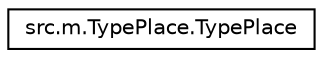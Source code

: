digraph "Graphical Class Hierarchy"
{
  edge [fontname="Helvetica",fontsize="10",labelfontname="Helvetica",labelfontsize="10"];
  node [fontname="Helvetica",fontsize="10",shape=record];
  rankdir="LR";
  Node1 [label="src.m.TypePlace.TypePlace",height=0.2,width=0.4,color="black", fillcolor="white", style="filled",URL="$classsrc_1_1m_1_1_type_place_1_1_type_place.html"];
}
